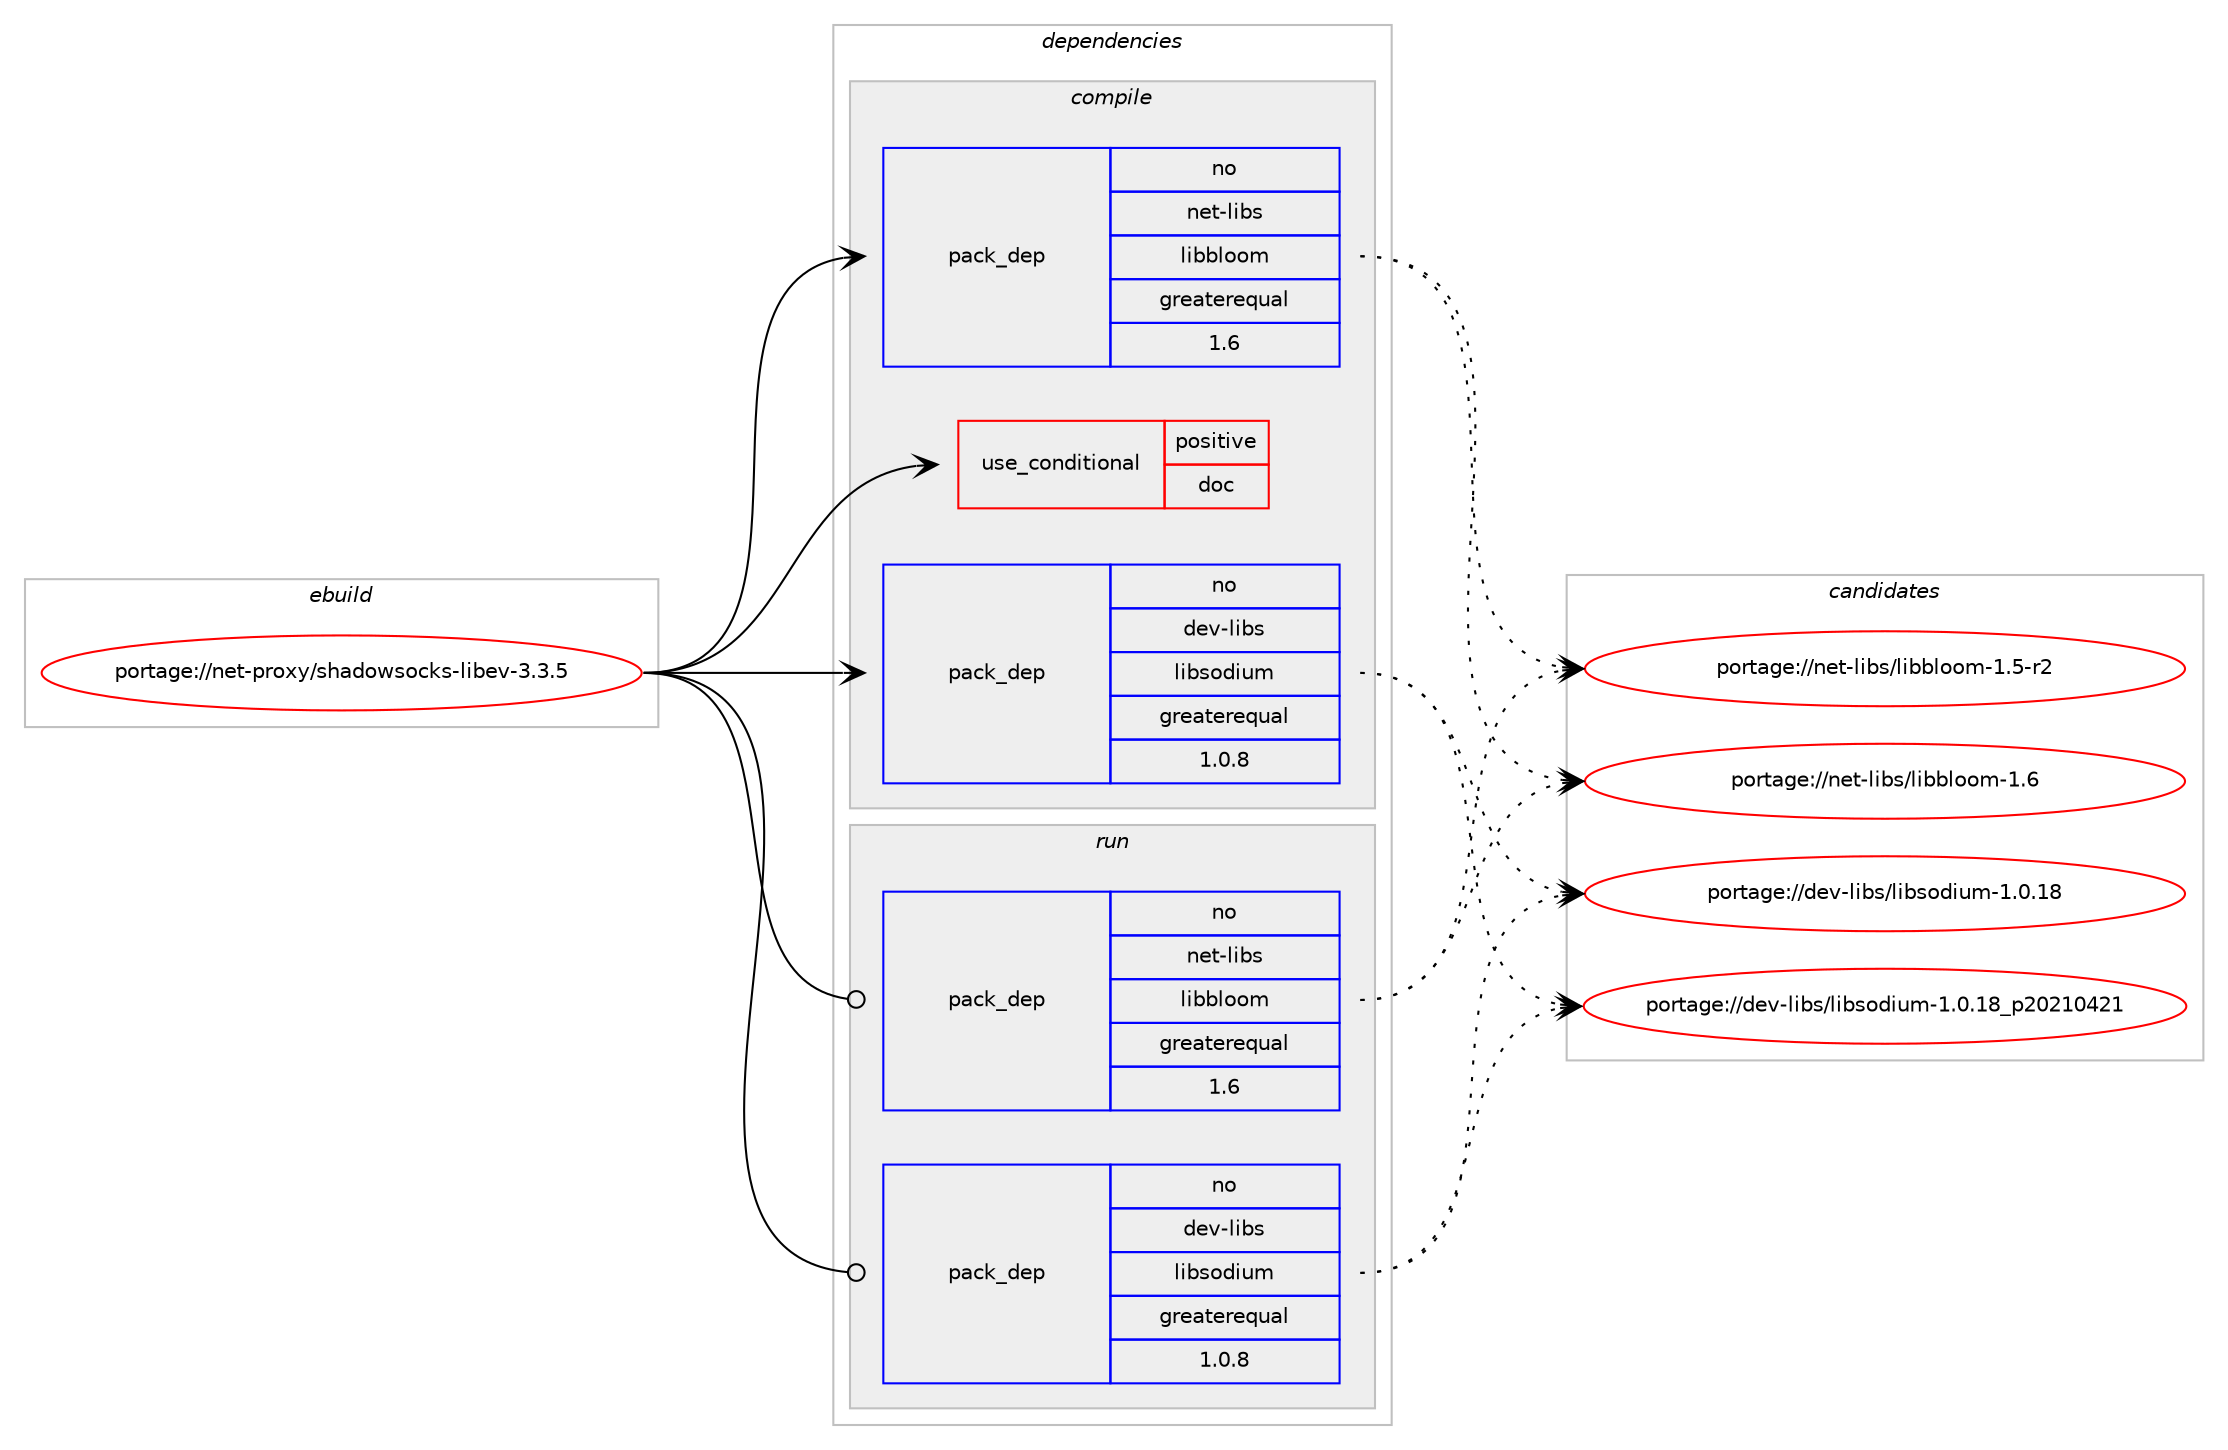 digraph prolog {

# *************
# Graph options
# *************

newrank=true;
concentrate=true;
compound=true;
graph [rankdir=LR,fontname=Helvetica,fontsize=10,ranksep=1.5];#, ranksep=2.5, nodesep=0.2];
edge  [arrowhead=vee];
node  [fontname=Helvetica,fontsize=10];

# **********
# The ebuild
# **********

subgraph cluster_leftcol {
color=gray;
rank=same;
label=<<i>ebuild</i>>;
id [label="portage://net-proxy/shadowsocks-libev-3.3.5", color=red, width=4, href="../net-proxy/shadowsocks-libev-3.3.5.svg"];
}

# ****************
# The dependencies
# ****************

subgraph cluster_midcol {
color=gray;
label=<<i>dependencies</i>>;
subgraph cluster_compile {
fillcolor="#eeeeee";
style=filled;
label=<<i>compile</i>>;
subgraph cond205 {
dependency384 [label=<<TABLE BORDER="0" CELLBORDER="1" CELLSPACING="0" CELLPADDING="4"><TR><TD ROWSPAN="3" CELLPADDING="10">use_conditional</TD></TR><TR><TD>positive</TD></TR><TR><TD>doc</TD></TR></TABLE>>, shape=none, color=red];
# *** BEGIN UNKNOWN DEPENDENCY TYPE (TODO) ***
# dependency384 -> package_dependency(portage://net-proxy/shadowsocks-libev-3.3.5,install,no,app-text,asciidoc,none,[,,],[],[])
# *** END UNKNOWN DEPENDENCY TYPE (TODO) ***

# *** BEGIN UNKNOWN DEPENDENCY TYPE (TODO) ***
# dependency384 -> package_dependency(portage://net-proxy/shadowsocks-libev-3.3.5,install,no,app-text,xmlto,none,[,,],[],[])
# *** END UNKNOWN DEPENDENCY TYPE (TODO) ***

}
id:e -> dependency384:w [weight=20,style="solid",arrowhead="vee"];
# *** BEGIN UNKNOWN DEPENDENCY TYPE (TODO) ***
# id -> package_dependency(portage://net-proxy/shadowsocks-libev-3.3.5,install,no,dev-libs,libev,none,[,,],[],[])
# *** END UNKNOWN DEPENDENCY TYPE (TODO) ***

# *** BEGIN UNKNOWN DEPENDENCY TYPE (TODO) ***
# id -> package_dependency(portage://net-proxy/shadowsocks-libev-3.3.5,install,no,dev-libs,libpcre,none,[,,],[],[])
# *** END UNKNOWN DEPENDENCY TYPE (TODO) ***

subgraph pack174 {
dependency385 [label=<<TABLE BORDER="0" CELLBORDER="1" CELLSPACING="0" CELLPADDING="4" WIDTH="220"><TR><TD ROWSPAN="6" CELLPADDING="30">pack_dep</TD></TR><TR><TD WIDTH="110">no</TD></TR><TR><TD>dev-libs</TD></TR><TR><TD>libsodium</TD></TR><TR><TD>greaterequal</TD></TR><TR><TD>1.0.8</TD></TR></TABLE>>, shape=none, color=blue];
}
id:e -> dependency385:w [weight=20,style="solid",arrowhead="vee"];
# *** BEGIN UNKNOWN DEPENDENCY TYPE (TODO) ***
# id -> package_dependency(portage://net-proxy/shadowsocks-libev-3.3.5,install,no,net-dns,c-ares,none,[,,],[],[])
# *** END UNKNOWN DEPENDENCY TYPE (TODO) ***

subgraph pack175 {
dependency386 [label=<<TABLE BORDER="0" CELLBORDER="1" CELLSPACING="0" CELLPADDING="4" WIDTH="220"><TR><TD ROWSPAN="6" CELLPADDING="30">pack_dep</TD></TR><TR><TD WIDTH="110">no</TD></TR><TR><TD>net-libs</TD></TR><TR><TD>libbloom</TD></TR><TR><TD>greaterequal</TD></TR><TR><TD>1.6</TD></TR></TABLE>>, shape=none, color=blue];
}
id:e -> dependency386:w [weight=20,style="solid",arrowhead="vee"];
# *** BEGIN UNKNOWN DEPENDENCY TYPE (TODO) ***
# id -> package_dependency(portage://net-proxy/shadowsocks-libev-3.3.5,install,no,net-libs,libcork,none,[,,],[],[])
# *** END UNKNOWN DEPENDENCY TYPE (TODO) ***

# *** BEGIN UNKNOWN DEPENDENCY TYPE (TODO) ***
# id -> package_dependency(portage://net-proxy/shadowsocks-libev-3.3.5,install,no,net-libs,libcorkipset,none,[,,],[],[])
# *** END UNKNOWN DEPENDENCY TYPE (TODO) ***

# *** BEGIN UNKNOWN DEPENDENCY TYPE (TODO) ***
# id -> package_dependency(portage://net-proxy/shadowsocks-libev-3.3.5,install,no,net-libs,mbedtls,none,[,,],any_same_slot,[])
# *** END UNKNOWN DEPENDENCY TYPE (TODO) ***

# *** BEGIN UNKNOWN DEPENDENCY TYPE (TODO) ***
# id -> package_dependency(portage://net-proxy/shadowsocks-libev-3.3.5,install,no,sys-kernel,linux-headers,none,[,,],[],[])
# *** END UNKNOWN DEPENDENCY TYPE (TODO) ***

}
subgraph cluster_compileandrun {
fillcolor="#eeeeee";
style=filled;
label=<<i>compile and run</i>>;
}
subgraph cluster_run {
fillcolor="#eeeeee";
style=filled;
label=<<i>run</i>>;
# *** BEGIN UNKNOWN DEPENDENCY TYPE (TODO) ***
# id -> package_dependency(portage://net-proxy/shadowsocks-libev-3.3.5,run,no,dev-libs,libev,none,[,,],[],[])
# *** END UNKNOWN DEPENDENCY TYPE (TODO) ***

# *** BEGIN UNKNOWN DEPENDENCY TYPE (TODO) ***
# id -> package_dependency(portage://net-proxy/shadowsocks-libev-3.3.5,run,no,dev-libs,libpcre,none,[,,],[],[])
# *** END UNKNOWN DEPENDENCY TYPE (TODO) ***

subgraph pack176 {
dependency387 [label=<<TABLE BORDER="0" CELLBORDER="1" CELLSPACING="0" CELLPADDING="4" WIDTH="220"><TR><TD ROWSPAN="6" CELLPADDING="30">pack_dep</TD></TR><TR><TD WIDTH="110">no</TD></TR><TR><TD>dev-libs</TD></TR><TR><TD>libsodium</TD></TR><TR><TD>greaterequal</TD></TR><TR><TD>1.0.8</TD></TR></TABLE>>, shape=none, color=blue];
}
id:e -> dependency387:w [weight=20,style="solid",arrowhead="odot"];
# *** BEGIN UNKNOWN DEPENDENCY TYPE (TODO) ***
# id -> package_dependency(portage://net-proxy/shadowsocks-libev-3.3.5,run,no,net-dns,c-ares,none,[,,],[],[])
# *** END UNKNOWN DEPENDENCY TYPE (TODO) ***

subgraph pack177 {
dependency388 [label=<<TABLE BORDER="0" CELLBORDER="1" CELLSPACING="0" CELLPADDING="4" WIDTH="220"><TR><TD ROWSPAN="6" CELLPADDING="30">pack_dep</TD></TR><TR><TD WIDTH="110">no</TD></TR><TR><TD>net-libs</TD></TR><TR><TD>libbloom</TD></TR><TR><TD>greaterequal</TD></TR><TR><TD>1.6</TD></TR></TABLE>>, shape=none, color=blue];
}
id:e -> dependency388:w [weight=20,style="solid",arrowhead="odot"];
# *** BEGIN UNKNOWN DEPENDENCY TYPE (TODO) ***
# id -> package_dependency(portage://net-proxy/shadowsocks-libev-3.3.5,run,no,net-libs,libcork,none,[,,],[],[])
# *** END UNKNOWN DEPENDENCY TYPE (TODO) ***

# *** BEGIN UNKNOWN DEPENDENCY TYPE (TODO) ***
# id -> package_dependency(portage://net-proxy/shadowsocks-libev-3.3.5,run,no,net-libs,libcorkipset,none,[,,],[],[])
# *** END UNKNOWN DEPENDENCY TYPE (TODO) ***

# *** BEGIN UNKNOWN DEPENDENCY TYPE (TODO) ***
# id -> package_dependency(portage://net-proxy/shadowsocks-libev-3.3.5,run,no,net-libs,mbedtls,none,[,,],any_same_slot,[])
# *** END UNKNOWN DEPENDENCY TYPE (TODO) ***

}
}

# **************
# The candidates
# **************

subgraph cluster_choices {
rank=same;
color=gray;
label=<<i>candidates</i>>;

subgraph choice174 {
color=black;
nodesep=1;
choice1001011184510810598115471081059811511110010511710945494648464956 [label="portage://dev-libs/libsodium-1.0.18", color=red, width=4,href="../dev-libs/libsodium-1.0.18.svg"];
choice1001011184510810598115471081059811511110010511710945494648464956951125048504948525049 [label="portage://dev-libs/libsodium-1.0.18_p20210421", color=red, width=4,href="../dev-libs/libsodium-1.0.18_p20210421.svg"];
dependency385:e -> choice1001011184510810598115471081059811511110010511710945494648464956:w [style=dotted,weight="100"];
dependency385:e -> choice1001011184510810598115471081059811511110010511710945494648464956951125048504948525049:w [style=dotted,weight="100"];
}
subgraph choice175 {
color=black;
nodesep=1;
choice1101011164510810598115471081059898108111111109454946534511450 [label="portage://net-libs/libbloom-1.5-r2", color=red, width=4,href="../net-libs/libbloom-1.5-r2.svg"];
choice110101116451081059811547108105989810811111110945494654 [label="portage://net-libs/libbloom-1.6", color=red, width=4,href="../net-libs/libbloom-1.6.svg"];
dependency386:e -> choice1101011164510810598115471081059898108111111109454946534511450:w [style=dotted,weight="100"];
dependency386:e -> choice110101116451081059811547108105989810811111110945494654:w [style=dotted,weight="100"];
}
subgraph choice176 {
color=black;
nodesep=1;
choice1001011184510810598115471081059811511110010511710945494648464956 [label="portage://dev-libs/libsodium-1.0.18", color=red, width=4,href="../dev-libs/libsodium-1.0.18.svg"];
choice1001011184510810598115471081059811511110010511710945494648464956951125048504948525049 [label="portage://dev-libs/libsodium-1.0.18_p20210421", color=red, width=4,href="../dev-libs/libsodium-1.0.18_p20210421.svg"];
dependency387:e -> choice1001011184510810598115471081059811511110010511710945494648464956:w [style=dotted,weight="100"];
dependency387:e -> choice1001011184510810598115471081059811511110010511710945494648464956951125048504948525049:w [style=dotted,weight="100"];
}
subgraph choice177 {
color=black;
nodesep=1;
choice1101011164510810598115471081059898108111111109454946534511450 [label="portage://net-libs/libbloom-1.5-r2", color=red, width=4,href="../net-libs/libbloom-1.5-r2.svg"];
choice110101116451081059811547108105989810811111110945494654 [label="portage://net-libs/libbloom-1.6", color=red, width=4,href="../net-libs/libbloom-1.6.svg"];
dependency388:e -> choice1101011164510810598115471081059898108111111109454946534511450:w [style=dotted,weight="100"];
dependency388:e -> choice110101116451081059811547108105989810811111110945494654:w [style=dotted,weight="100"];
}
}

}
